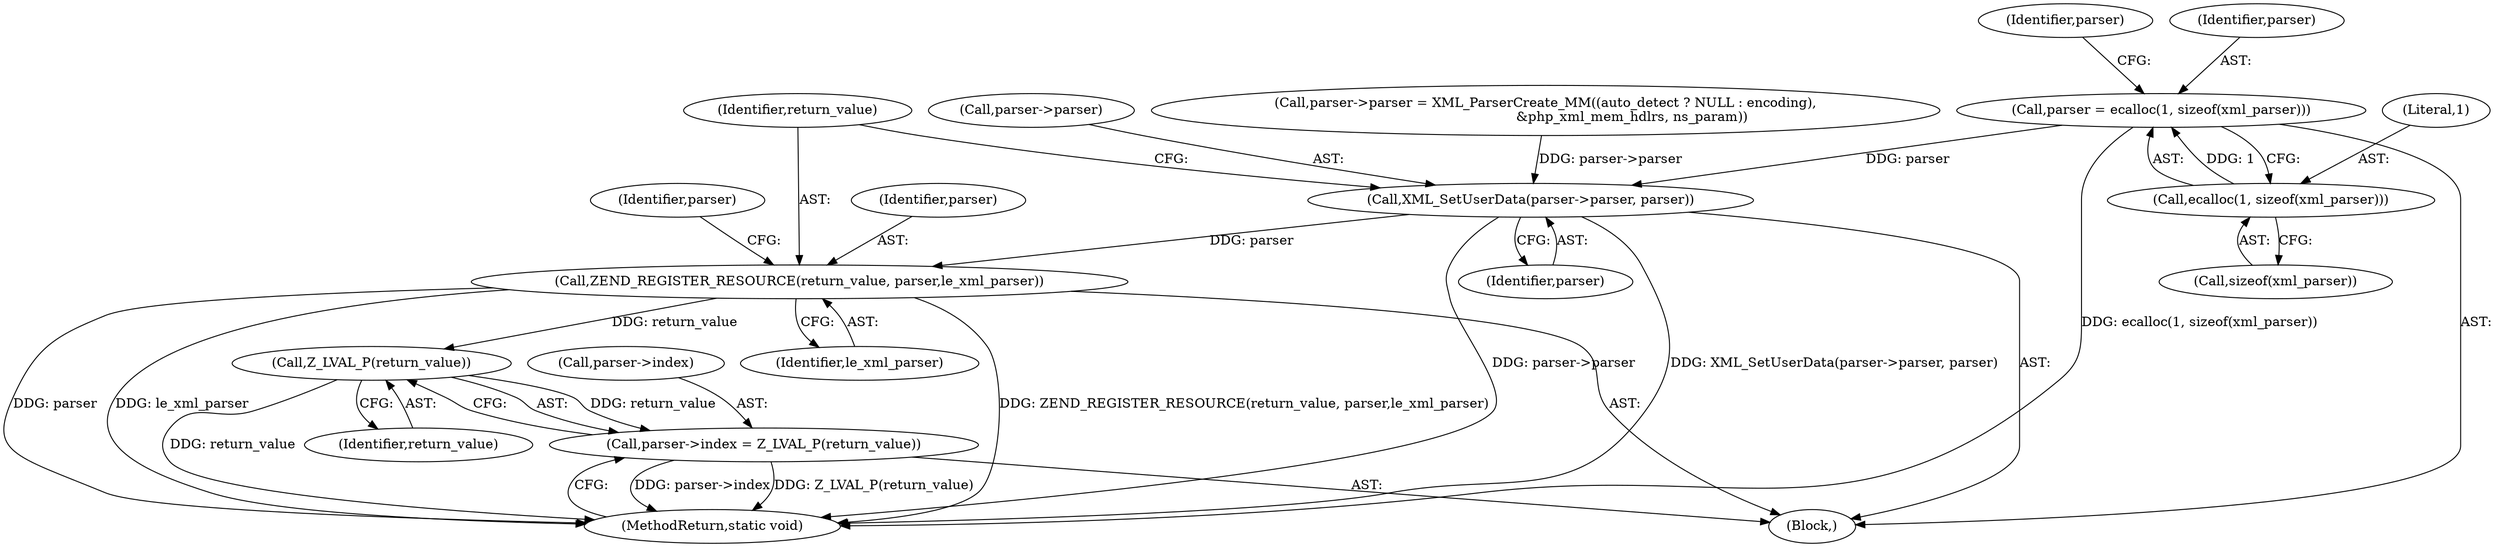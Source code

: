 digraph "0_php_dccda88f27a084bcbbb30198ace12b4e7ae961cc_9@API" {
"1000200" [label="(Call,parser = ecalloc(1, sizeof(xml_parser)))"];
"1000202" [label="(Call,ecalloc(1, sizeof(xml_parser)))"];
"1000238" [label="(Call,XML_SetUserData(parser->parser, parser))"];
"1000243" [label="(Call,ZEND_REGISTER_RESOURCE(return_value, parser,le_xml_parser))"];
"1000251" [label="(Call,Z_LVAL_P(return_value))"];
"1000247" [label="(Call,parser->index = Z_LVAL_P(return_value))"];
"1000253" [label="(MethodReturn,static void)"];
"1000246" [label="(Identifier,le_xml_parser)"];
"1000200" [label="(Call,parser = ecalloc(1, sizeof(xml_parser)))"];
"1000251" [label="(Call,Z_LVAL_P(return_value))"];
"1000243" [label="(Call,ZEND_REGISTER_RESOURCE(return_value, parser,le_xml_parser))"];
"1000202" [label="(Call,ecalloc(1, sizeof(xml_parser)))"];
"1000245" [label="(Identifier,parser)"];
"1000208" [label="(Identifier,parser)"];
"1000106" [label="(Block,)"];
"1000244" [label="(Identifier,return_value)"];
"1000203" [label="(Literal,1)"];
"1000201" [label="(Identifier,parser)"];
"1000247" [label="(Call,parser->index = Z_LVAL_P(return_value))"];
"1000206" [label="(Call,parser->parser = XML_ParserCreate_MM((auto_detect ? NULL : encoding),\n                                         &php_xml_mem_hdlrs, ns_param))"];
"1000242" [label="(Identifier,parser)"];
"1000252" [label="(Identifier,return_value)"];
"1000248" [label="(Call,parser->index)"];
"1000238" [label="(Call,XML_SetUserData(parser->parser, parser))"];
"1000204" [label="(Call,sizeof(xml_parser))"];
"1000239" [label="(Call,parser->parser)"];
"1000249" [label="(Identifier,parser)"];
"1000200" -> "1000106"  [label="AST: "];
"1000200" -> "1000202"  [label="CFG: "];
"1000201" -> "1000200"  [label="AST: "];
"1000202" -> "1000200"  [label="AST: "];
"1000208" -> "1000200"  [label="CFG: "];
"1000200" -> "1000253"  [label="DDG: ecalloc(1, sizeof(xml_parser))"];
"1000202" -> "1000200"  [label="DDG: 1"];
"1000200" -> "1000238"  [label="DDG: parser"];
"1000202" -> "1000204"  [label="CFG: "];
"1000203" -> "1000202"  [label="AST: "];
"1000204" -> "1000202"  [label="AST: "];
"1000238" -> "1000106"  [label="AST: "];
"1000238" -> "1000242"  [label="CFG: "];
"1000239" -> "1000238"  [label="AST: "];
"1000242" -> "1000238"  [label="AST: "];
"1000244" -> "1000238"  [label="CFG: "];
"1000238" -> "1000253"  [label="DDG: parser->parser"];
"1000238" -> "1000253"  [label="DDG: XML_SetUserData(parser->parser, parser)"];
"1000206" -> "1000238"  [label="DDG: parser->parser"];
"1000238" -> "1000243"  [label="DDG: parser"];
"1000243" -> "1000106"  [label="AST: "];
"1000243" -> "1000246"  [label="CFG: "];
"1000244" -> "1000243"  [label="AST: "];
"1000245" -> "1000243"  [label="AST: "];
"1000246" -> "1000243"  [label="AST: "];
"1000249" -> "1000243"  [label="CFG: "];
"1000243" -> "1000253"  [label="DDG: parser"];
"1000243" -> "1000253"  [label="DDG: le_xml_parser"];
"1000243" -> "1000253"  [label="DDG: ZEND_REGISTER_RESOURCE(return_value, parser,le_xml_parser)"];
"1000243" -> "1000251"  [label="DDG: return_value"];
"1000251" -> "1000247"  [label="AST: "];
"1000251" -> "1000252"  [label="CFG: "];
"1000252" -> "1000251"  [label="AST: "];
"1000247" -> "1000251"  [label="CFG: "];
"1000251" -> "1000253"  [label="DDG: return_value"];
"1000251" -> "1000247"  [label="DDG: return_value"];
"1000247" -> "1000106"  [label="AST: "];
"1000248" -> "1000247"  [label="AST: "];
"1000253" -> "1000247"  [label="CFG: "];
"1000247" -> "1000253"  [label="DDG: parser->index"];
"1000247" -> "1000253"  [label="DDG: Z_LVAL_P(return_value)"];
}
